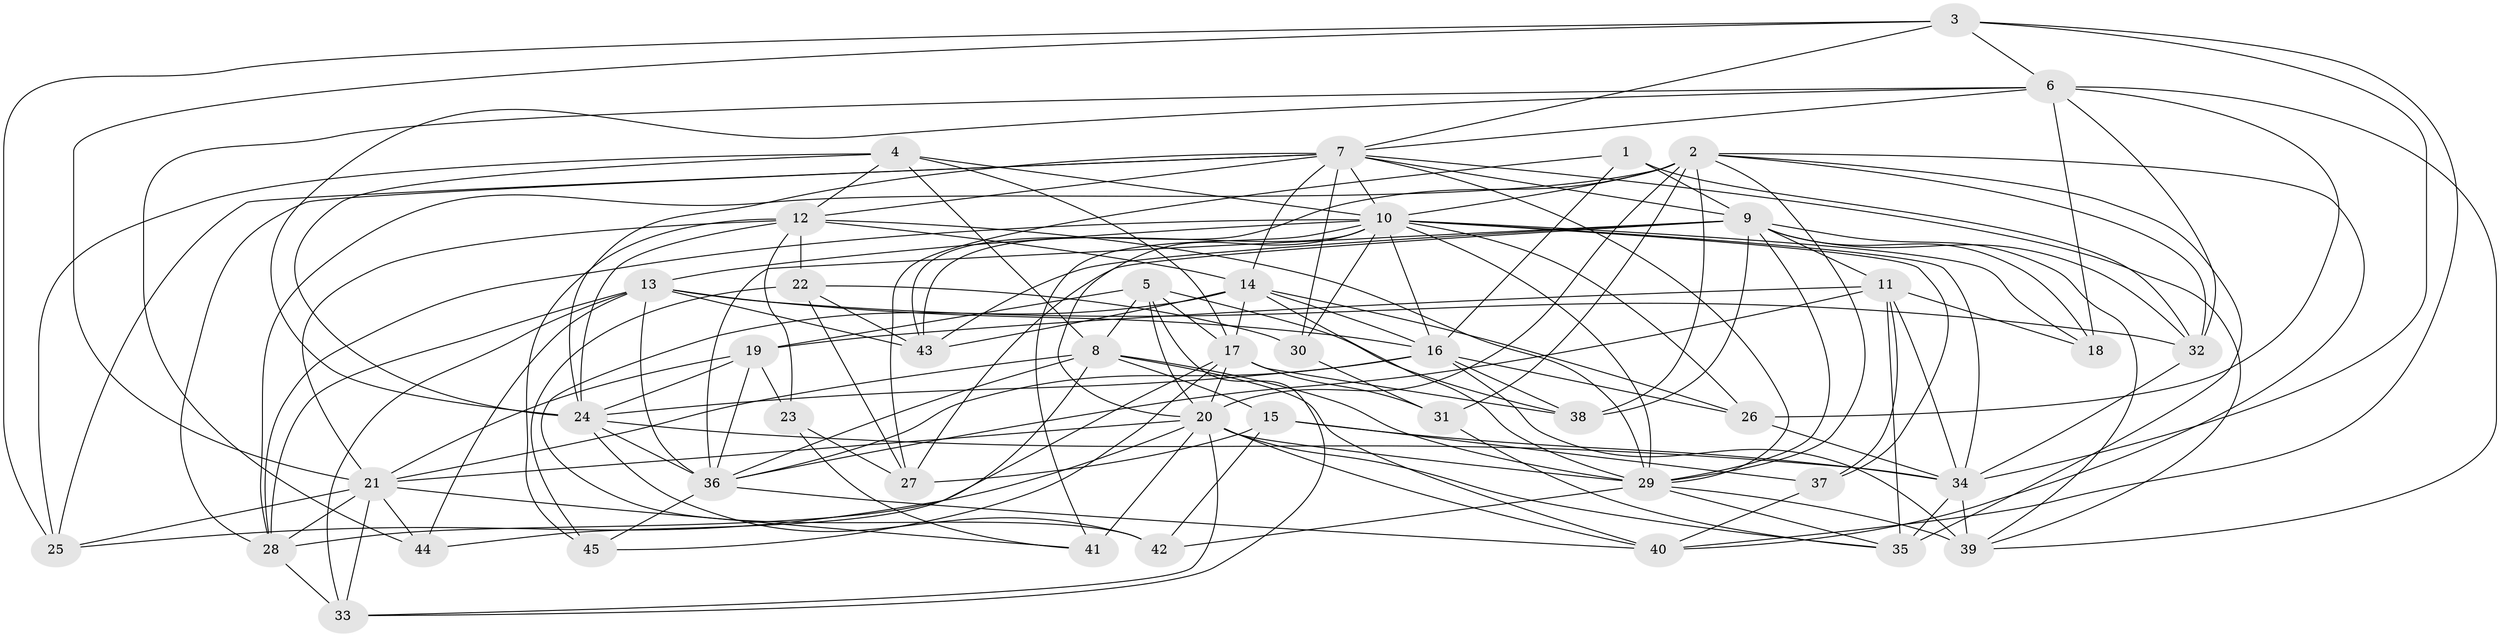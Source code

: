 // original degree distribution, {4: 1.0}
// Generated by graph-tools (version 1.1) at 2025/53/03/04/25 22:53:41]
// undirected, 45 vertices, 154 edges
graph export_dot {
  node [color=gray90,style=filled];
  1;
  2;
  3;
  4;
  5;
  6;
  7;
  8;
  9;
  10;
  11;
  12;
  13;
  14;
  15;
  16;
  17;
  18;
  19;
  20;
  21;
  22;
  23;
  24;
  25;
  26;
  27;
  28;
  29;
  30;
  31;
  32;
  33;
  34;
  35;
  36;
  37;
  38;
  39;
  40;
  41;
  42;
  43;
  44;
  45;
  1 -- 9 [weight=1.0];
  1 -- 16 [weight=1.0];
  1 -- 27 [weight=1.0];
  1 -- 32 [weight=1.0];
  2 -- 10 [weight=2.0];
  2 -- 20 [weight=1.0];
  2 -- 28 [weight=1.0];
  2 -- 29 [weight=1.0];
  2 -- 31 [weight=1.0];
  2 -- 32 [weight=1.0];
  2 -- 35 [weight=1.0];
  2 -- 38 [weight=2.0];
  2 -- 40 [weight=1.0];
  2 -- 43 [weight=1.0];
  3 -- 6 [weight=1.0];
  3 -- 7 [weight=1.0];
  3 -- 21 [weight=1.0];
  3 -- 25 [weight=2.0];
  3 -- 34 [weight=2.0];
  3 -- 40 [weight=1.0];
  4 -- 8 [weight=1.0];
  4 -- 10 [weight=1.0];
  4 -- 12 [weight=2.0];
  4 -- 17 [weight=2.0];
  4 -- 24 [weight=1.0];
  4 -- 25 [weight=1.0];
  5 -- 8 [weight=1.0];
  5 -- 17 [weight=2.0];
  5 -- 19 [weight=1.0];
  5 -- 20 [weight=1.0];
  5 -- 33 [weight=2.0];
  5 -- 38 [weight=1.0];
  6 -- 7 [weight=1.0];
  6 -- 18 [weight=1.0];
  6 -- 24 [weight=1.0];
  6 -- 26 [weight=1.0];
  6 -- 32 [weight=1.0];
  6 -- 39 [weight=1.0];
  6 -- 44 [weight=1.0];
  7 -- 9 [weight=1.0];
  7 -- 10 [weight=1.0];
  7 -- 12 [weight=1.0];
  7 -- 14 [weight=1.0];
  7 -- 24 [weight=1.0];
  7 -- 25 [weight=1.0];
  7 -- 28 [weight=1.0];
  7 -- 29 [weight=1.0];
  7 -- 30 [weight=1.0];
  7 -- 39 [weight=1.0];
  8 -- 15 [weight=1.0];
  8 -- 21 [weight=1.0];
  8 -- 29 [weight=2.0];
  8 -- 36 [weight=2.0];
  8 -- 40 [weight=1.0];
  8 -- 44 [weight=1.0];
  9 -- 11 [weight=1.0];
  9 -- 18 [weight=1.0];
  9 -- 27 [weight=2.0];
  9 -- 29 [weight=1.0];
  9 -- 32 [weight=1.0];
  9 -- 36 [weight=1.0];
  9 -- 38 [weight=1.0];
  9 -- 39 [weight=1.0];
  9 -- 43 [weight=1.0];
  10 -- 13 [weight=3.0];
  10 -- 16 [weight=2.0];
  10 -- 18 [weight=1.0];
  10 -- 20 [weight=1.0];
  10 -- 26 [weight=1.0];
  10 -- 28 [weight=2.0];
  10 -- 29 [weight=1.0];
  10 -- 30 [weight=3.0];
  10 -- 34 [weight=1.0];
  10 -- 37 [weight=2.0];
  10 -- 41 [weight=2.0];
  10 -- 43 [weight=1.0];
  11 -- 18 [weight=1.0];
  11 -- 19 [weight=1.0];
  11 -- 34 [weight=1.0];
  11 -- 35 [weight=1.0];
  11 -- 36 [weight=1.0];
  11 -- 37 [weight=4.0];
  12 -- 14 [weight=1.0];
  12 -- 21 [weight=2.0];
  12 -- 22 [weight=2.0];
  12 -- 23 [weight=1.0];
  12 -- 24 [weight=1.0];
  12 -- 29 [weight=1.0];
  12 -- 45 [weight=1.0];
  13 -- 16 [weight=1.0];
  13 -- 28 [weight=1.0];
  13 -- 32 [weight=1.0];
  13 -- 33 [weight=2.0];
  13 -- 36 [weight=2.0];
  13 -- 43 [weight=1.0];
  13 -- 44 [weight=1.0];
  14 -- 16 [weight=1.0];
  14 -- 17 [weight=1.0];
  14 -- 26 [weight=1.0];
  14 -- 29 [weight=1.0];
  14 -- 42 [weight=1.0];
  14 -- 43 [weight=1.0];
  15 -- 27 [weight=1.0];
  15 -- 34 [weight=2.0];
  15 -- 37 [weight=1.0];
  15 -- 42 [weight=1.0];
  16 -- 24 [weight=1.0];
  16 -- 26 [weight=1.0];
  16 -- 36 [weight=1.0];
  16 -- 38 [weight=1.0];
  16 -- 39 [weight=1.0];
  17 -- 20 [weight=1.0];
  17 -- 28 [weight=1.0];
  17 -- 31 [weight=1.0];
  17 -- 38 [weight=1.0];
  17 -- 45 [weight=1.0];
  19 -- 21 [weight=1.0];
  19 -- 23 [weight=1.0];
  19 -- 24 [weight=1.0];
  19 -- 36 [weight=1.0];
  20 -- 21 [weight=1.0];
  20 -- 25 [weight=1.0];
  20 -- 29 [weight=1.0];
  20 -- 33 [weight=1.0];
  20 -- 35 [weight=1.0];
  20 -- 40 [weight=1.0];
  20 -- 41 [weight=2.0];
  21 -- 25 [weight=1.0];
  21 -- 28 [weight=2.0];
  21 -- 33 [weight=1.0];
  21 -- 41 [weight=1.0];
  21 -- 44 [weight=1.0];
  22 -- 27 [weight=1.0];
  22 -- 30 [weight=1.0];
  22 -- 43 [weight=1.0];
  22 -- 45 [weight=1.0];
  23 -- 27 [weight=1.0];
  23 -- 41 [weight=1.0];
  24 -- 34 [weight=1.0];
  24 -- 36 [weight=2.0];
  24 -- 42 [weight=1.0];
  26 -- 34 [weight=2.0];
  28 -- 33 [weight=2.0];
  29 -- 35 [weight=1.0];
  29 -- 39 [weight=1.0];
  29 -- 42 [weight=1.0];
  30 -- 31 [weight=1.0];
  31 -- 35 [weight=1.0];
  32 -- 34 [weight=1.0];
  34 -- 35 [weight=1.0];
  34 -- 39 [weight=1.0];
  36 -- 40 [weight=1.0];
  36 -- 45 [weight=1.0];
  37 -- 40 [weight=1.0];
}
